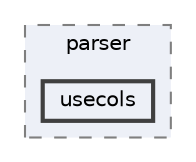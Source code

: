 digraph "/home/jam/Research/IRES-2025/dev/src/llm-scripts/testing/hypothesis-testing/hyp-env/lib/python3.12/site-packages/pandas/tests/io/parser/usecols"
{
 // LATEX_PDF_SIZE
  bgcolor="transparent";
  edge [fontname=Helvetica,fontsize=10,labelfontname=Helvetica,labelfontsize=10];
  node [fontname=Helvetica,fontsize=10,shape=box,height=0.2,width=0.4];
  compound=true
  subgraph clusterdir_601a8e3e5bca0bacb0434ee71c1404b5 {
    graph [ bgcolor="#edf0f7", pencolor="grey50", label="parser", fontname=Helvetica,fontsize=10 style="filled,dashed", URL="dir_601a8e3e5bca0bacb0434ee71c1404b5.html",tooltip=""]
  dir_0a8c712514c8fcae1e9ad63ec5b1266b [label="usecols", fillcolor="#edf0f7", color="grey25", style="filled,bold", URL="dir_0a8c712514c8fcae1e9ad63ec5b1266b.html",tooltip=""];
  }
}
